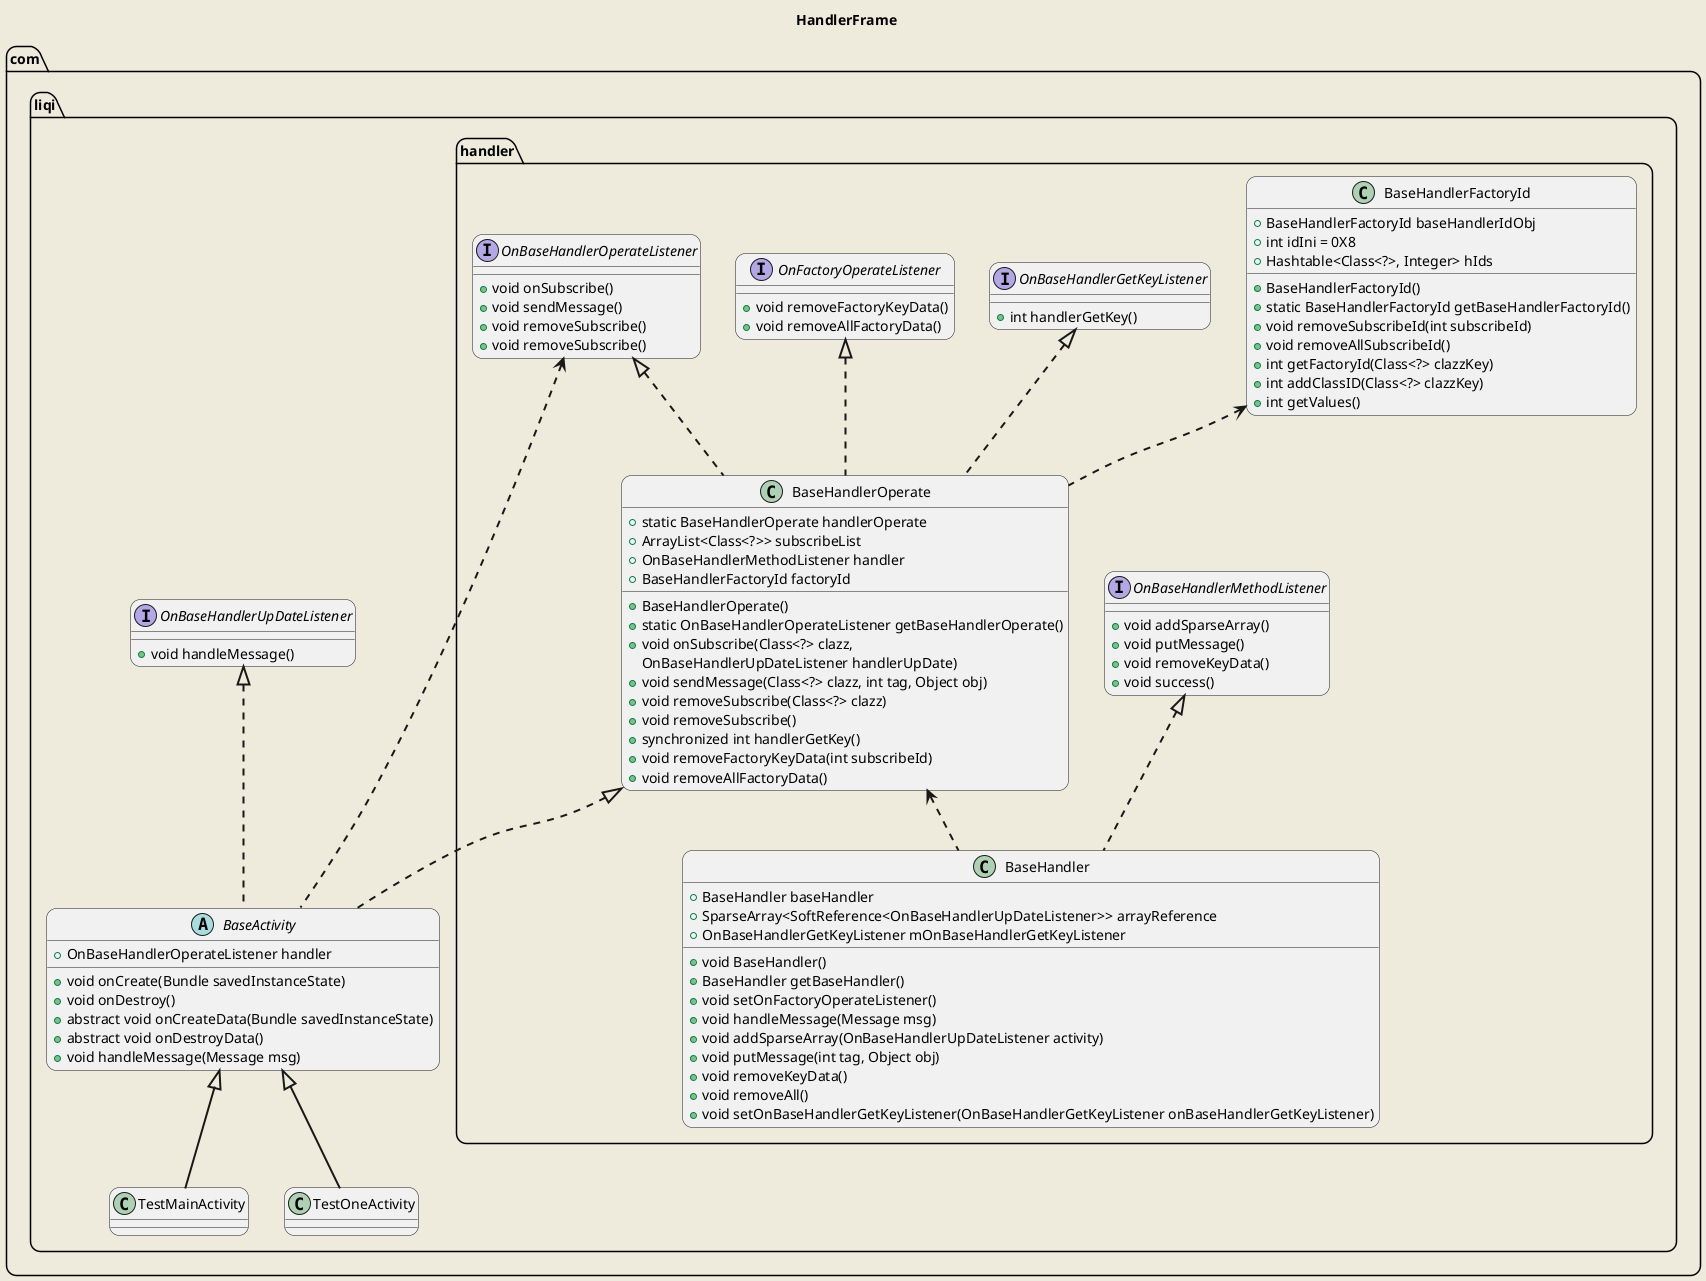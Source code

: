 @startuml
'https://plantuml.com/class-diagram

title  HandlerFrame
skinparam backgroundColor #EEEBDC
skinparam roundcorner 20
skinparam sequenceArrowThickness 2




namespace com.liqi.handler {

    interface OnBaseHandlerMethodListener{
        +void addSparseArray()
        +void putMessage()
        +void removeKeyData()
        +void success()
    }
    class BaseHandler{
        +BaseHandler baseHandler
        +SparseArray<SoftReference<OnBaseHandlerUpDateListener>> arrayReference
        +OnBaseHandlerGetKeyListener mOnBaseHandlerGetKeyListener
        +void BaseHandler()
        +BaseHandler getBaseHandler()
        +void setOnFactoryOperateListener()
        +void handleMessage(Message msg)
        +void addSparseArray(OnBaseHandlerUpDateListener activity)
        +void putMessage(int tag, Object obj)
        +void removeKeyData()
        +void removeAll()
        +void setOnBaseHandlerGetKeyListener(OnBaseHandlerGetKeyListener onBaseHandlerGetKeyListener)
    }

    OnBaseHandlerMethodListener <|.. BaseHandler



   interface OnBaseHandlerOperateListener{
        +void onSubscribe()
        +void sendMessage()
        +void removeSubscribe()
        +void removeSubscribe()
    }
    class BaseHandlerOperate{
        +static BaseHandlerOperate handlerOperate
        + ArrayList<Class<?>> subscribeList
        +OnBaseHandlerMethodListener handler
        +BaseHandlerFactoryId factoryId
        +BaseHandlerOperate()
        +static OnBaseHandlerOperateListener getBaseHandlerOperate()
        +void onSubscribe(Class<?> clazz,
                                   OnBaseHandlerUpDateListener handlerUpDate)
        +void sendMessage(Class<?> clazz, int tag, Object obj)
        +void removeSubscribe(Class<?> clazz)
        +void removeSubscribe()
        +synchronized int handlerGetKey()
        +void removeFactoryKeyData(int subscribeId)
        +void removeAllFactoryData()
    }

    BaseHandlerFactoryId <..BaseHandlerOperate

    OnBaseHandlerOperateListener <|.. BaseHandlerOperate

    interface OnBaseHandlerGetKeyListener{
        +int handlerGetKey()
    }

    OnBaseHandlerGetKeyListener <|.. BaseHandlerOperate


    class BaseHandlerFactoryId{
        +BaseHandlerFactoryId baseHandlerIdObj
        +int idIni = 0X8
        +Hashtable<Class<?>, Integer> hIds
        +BaseHandlerFactoryId()
        +static BaseHandlerFactoryId getBaseHandlerFactoryId()
        +void removeSubscribeId(int subscribeId)
        +void removeAllSubscribeId()
        +int getFactoryId(Class<?> clazzKey)
        +int addClassID(Class<?> clazzKey)
        +int getValues()
    }


    interface OnFactoryOperateListener{
        +void removeFactoryKeyData()
        +void removeAllFactoryData()
    }


    OnFactoryOperateListener <|.. BaseHandlerOperate

    BaseHandlerOperate <.. BaseHandler

}


namespace  com.liqi {

    interface OnBaseHandlerUpDateListener{
        +void handleMessage()
    }

    abstract class BaseActivity{
        +OnBaseHandlerOperateListener handler
        +void onCreate(Bundle savedInstanceState)
        +void onDestroy()
        +abstract void onCreateData(Bundle savedInstanceState)
        +abstract void onDestroyData()
        +void handleMessage(Message msg)
    }

    OnBaseHandlerUpDateListener <|.. BaseActivity

    class TestMainActivity


     BaseActivity <|-- TestMainActivity

     class TestOneActivity

     BaseActivity <|-- TestOneActivity


     com.liqi.handler.OnBaseHandlerOperateListener <.. BaseActivity
     com.liqi.handler.BaseHandlerOperate <|.. BaseActivity

}

'https://blog.csdn.net/junhuahouse/article/details/80767632

@enduml